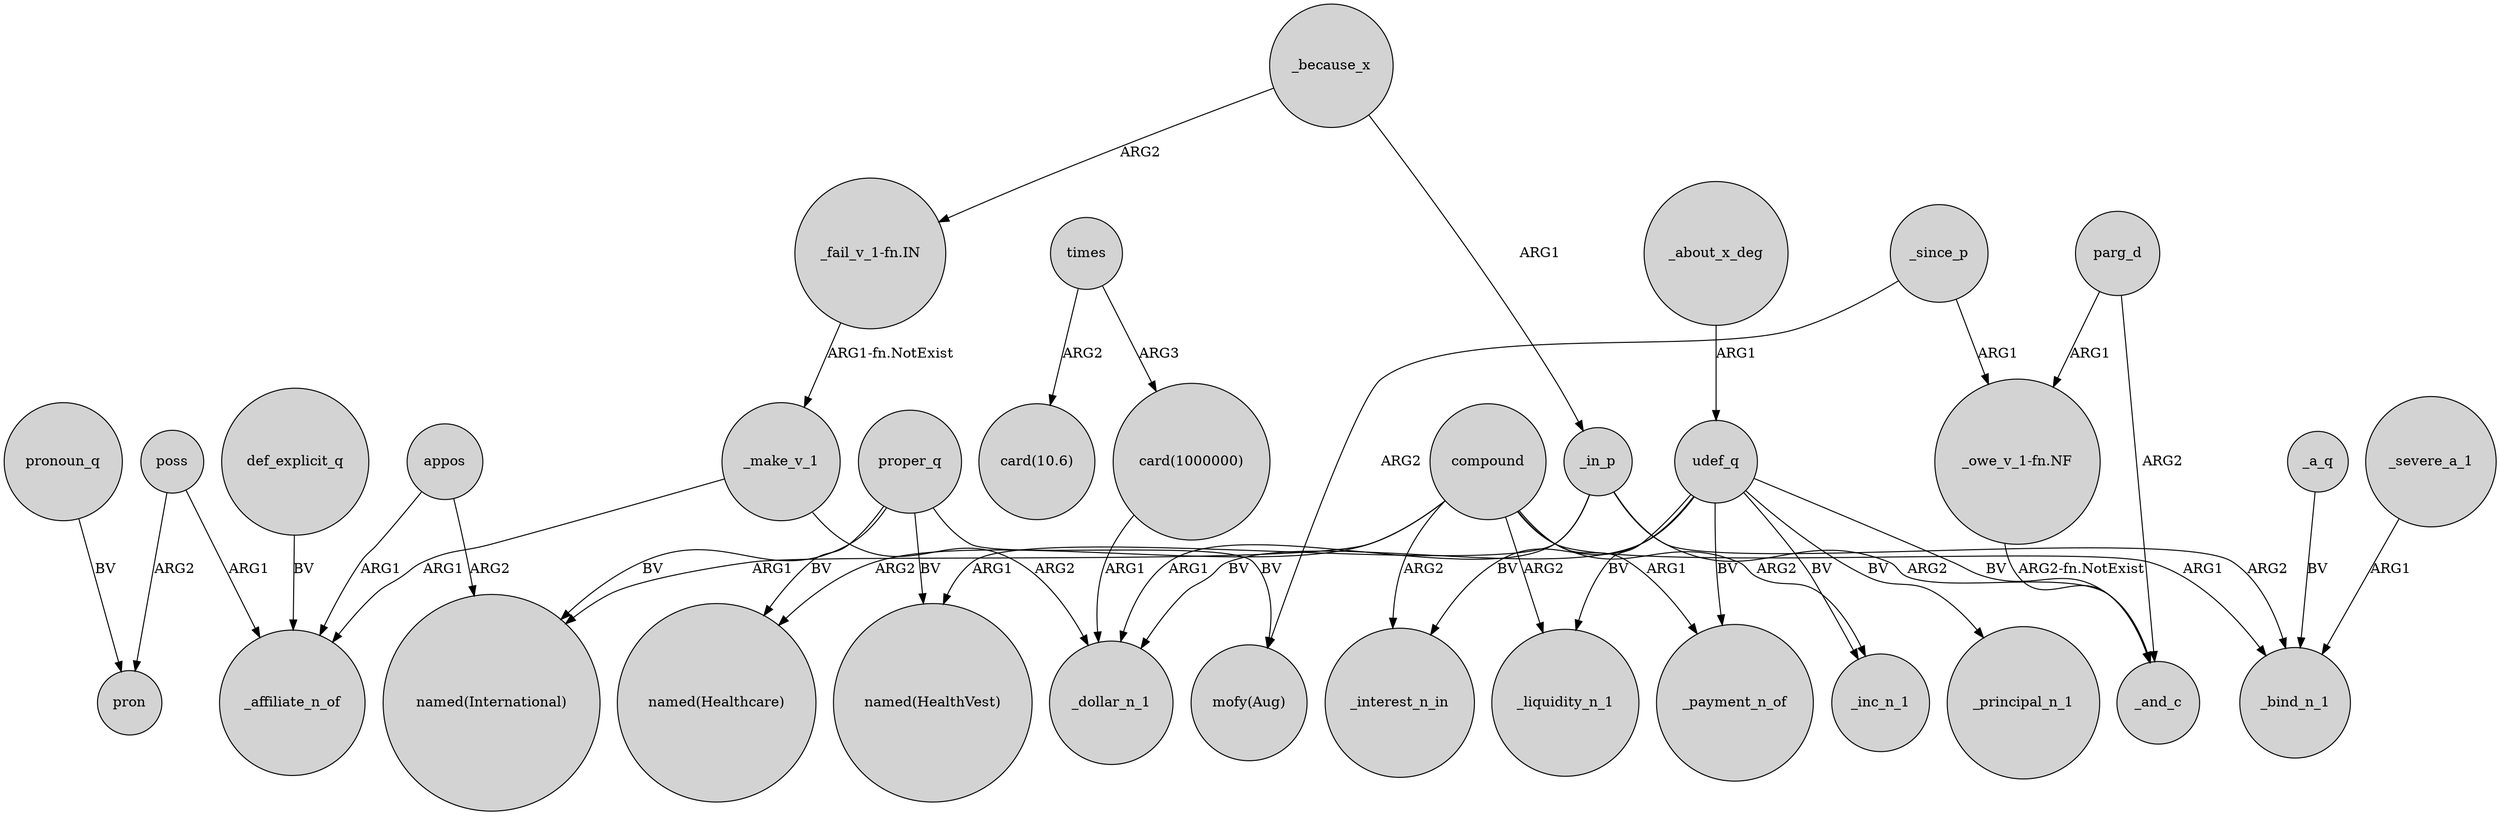 digraph {
	node [shape=circle style=filled]
	compound -> "named(International)" [label=ARG1]
	compound -> "named(Healthcare)" [label=ARG2]
	"card(1000000)" -> _dollar_n_1 [label=ARG1]
	_since_p -> "mofy(Aug)" [label=ARG2]
	udef_q -> _inc_n_1 [label=BV]
	compound -> _bind_n_1 [label=ARG1]
	poss -> pron [label=ARG2]
	_make_v_1 -> _dollar_n_1 [label=ARG2]
	_in_p -> _bind_n_1 [label=ARG2]
	_a_q -> _bind_n_1 [label=BV]
	_since_p -> "_owe_v_1-fn.NF" [label=ARG1]
	def_explicit_q -> _affiliate_n_of [label=BV]
	udef_q -> _interest_n_in [label=BV]
	"_owe_v_1-fn.NF" -> _and_c [label="ARG2-fn.NotExist"]
	_about_x_deg -> udef_q [label=ARG1]
	_in_p -> "named(HealthVest)" [label=ARG1]
	compound -> _liquidity_n_1 [label=ARG2]
	udef_q -> _principal_n_1 [label=BV]
	compound -> _interest_n_in [label=ARG2]
	parg_d -> _and_c [label=ARG2]
	udef_q -> _payment_n_of [label=BV]
	pronoun_q -> pron [label=BV]
	appos -> _affiliate_n_of [label=ARG1]
	poss -> _affiliate_n_of [label=ARG1]
	parg_d -> "_owe_v_1-fn.NF" [label=ARG1]
	"_fail_v_1-fn.IN" -> _make_v_1 [label="ARG1-fn.NotExist"]
	times -> "card(1000000)" [label=ARG3]
	proper_q -> "mofy(Aug)" [label=BV]
	compound -> _payment_n_of [label=ARG1]
	appos -> "named(International)" [label=ARG2]
	_because_x -> _in_p [label=ARG1]
	times -> "card(10.6)" [label=ARG2]
	udef_q -> _liquidity_n_1 [label=BV]
	_in_p -> _dollar_n_1 [label=ARG1]
	_because_x -> "_fail_v_1-fn.IN" [label=ARG2]
	_make_v_1 -> _affiliate_n_of [label=ARG1]
	proper_q -> "named(Healthcare)" [label=BV]
	udef_q -> _and_c [label=BV]
	_in_p -> _and_c [label=ARG2]
	proper_q -> "named(HealthVest)" [label=BV]
	compound -> _inc_n_1 [label=ARG2]
	_severe_a_1 -> _bind_n_1 [label=ARG1]
	udef_q -> _dollar_n_1 [label=BV]
	proper_q -> "named(International)" [label=BV]
}

